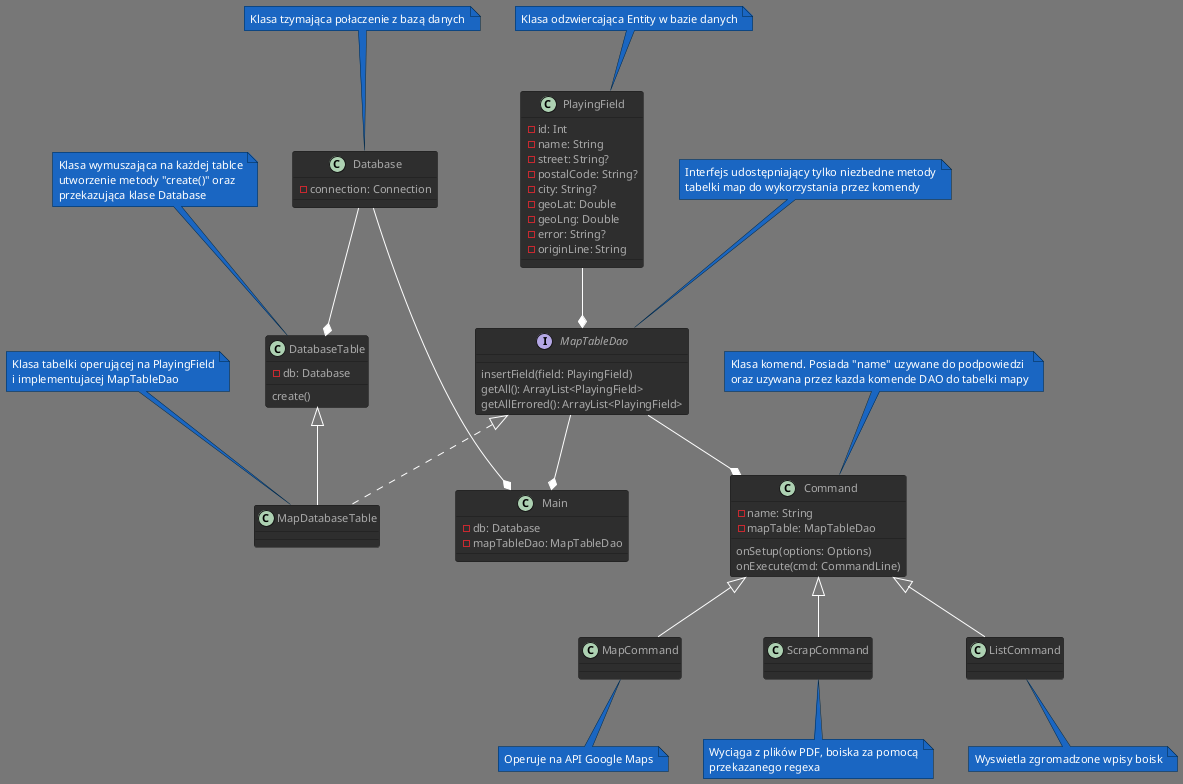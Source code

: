 @startuml
!theme reddress-darkblue

class Database {
    - connection: Connection
}

note top of Database: Klasa tzymająca połaczenie z bazą danych

class DatabaseTable {
    - db: Database
    create()
}

note top of DatabaseTable: Klasa wymuszająca na każdej tablce\nutworzenie metody "create()" oraz\nprzekazująca klase Database

Database --* DatabaseTable

class PlayingField {
    - id: Int
    - name: String
    - street: String?
    - postalCode: String?
    - city: String?
    - geoLat: Double
    - geoLng: Double
    - error: String?
    - originLine: String
}

note top of PlayingField: Klasa odzwiercająca Entity w bazie danych

interface MapTableDao {
    insertField(field: PlayingField)
    getAll(): ArrayList<PlayingField>
    getAllErrored(): ArrayList<PlayingField>
}

note top of MapTableDao: Interfejs udostępniający tylko niezbedne metody\ntabelki map do wykorzystania przez komendy

PlayingField --* MapTableDao

class MapDatabaseTable extends DatabaseTable implements MapTableDao{
}

note top of MapDatabaseTable: Klasa tabelki operującej na PlayingField\ni implementujacej MapTableDao

class Main {
    - db: Database
    - mapTableDao: MapTableDao
}

Database --* Main
MapTableDao --* Main

class Command {
    - name: String
    - mapTable: MapTableDao
    onSetup(options: Options)
    onExecute(cmd: CommandLine)
}

note top of Command: Klasa komend. Posiada "name" uzywane do podpowiedzi\noraz uzywana przez kazda komende DAO do tabelki mapy

MapTableDao --* Command

class MapCommand extends Command {
}
class ScrapCommand extends Command {
}
class ListCommand extends Command {
}

note bottom of ListCommand: Wyswietla zgromadzone wpisy boisk
note bottom of ScrapCommand: Wyciąga z plików PDF, boiska za pomocą\nprzekazanego regexa
note bottom of MapCommand: Operuje na API Google Maps

@enduml